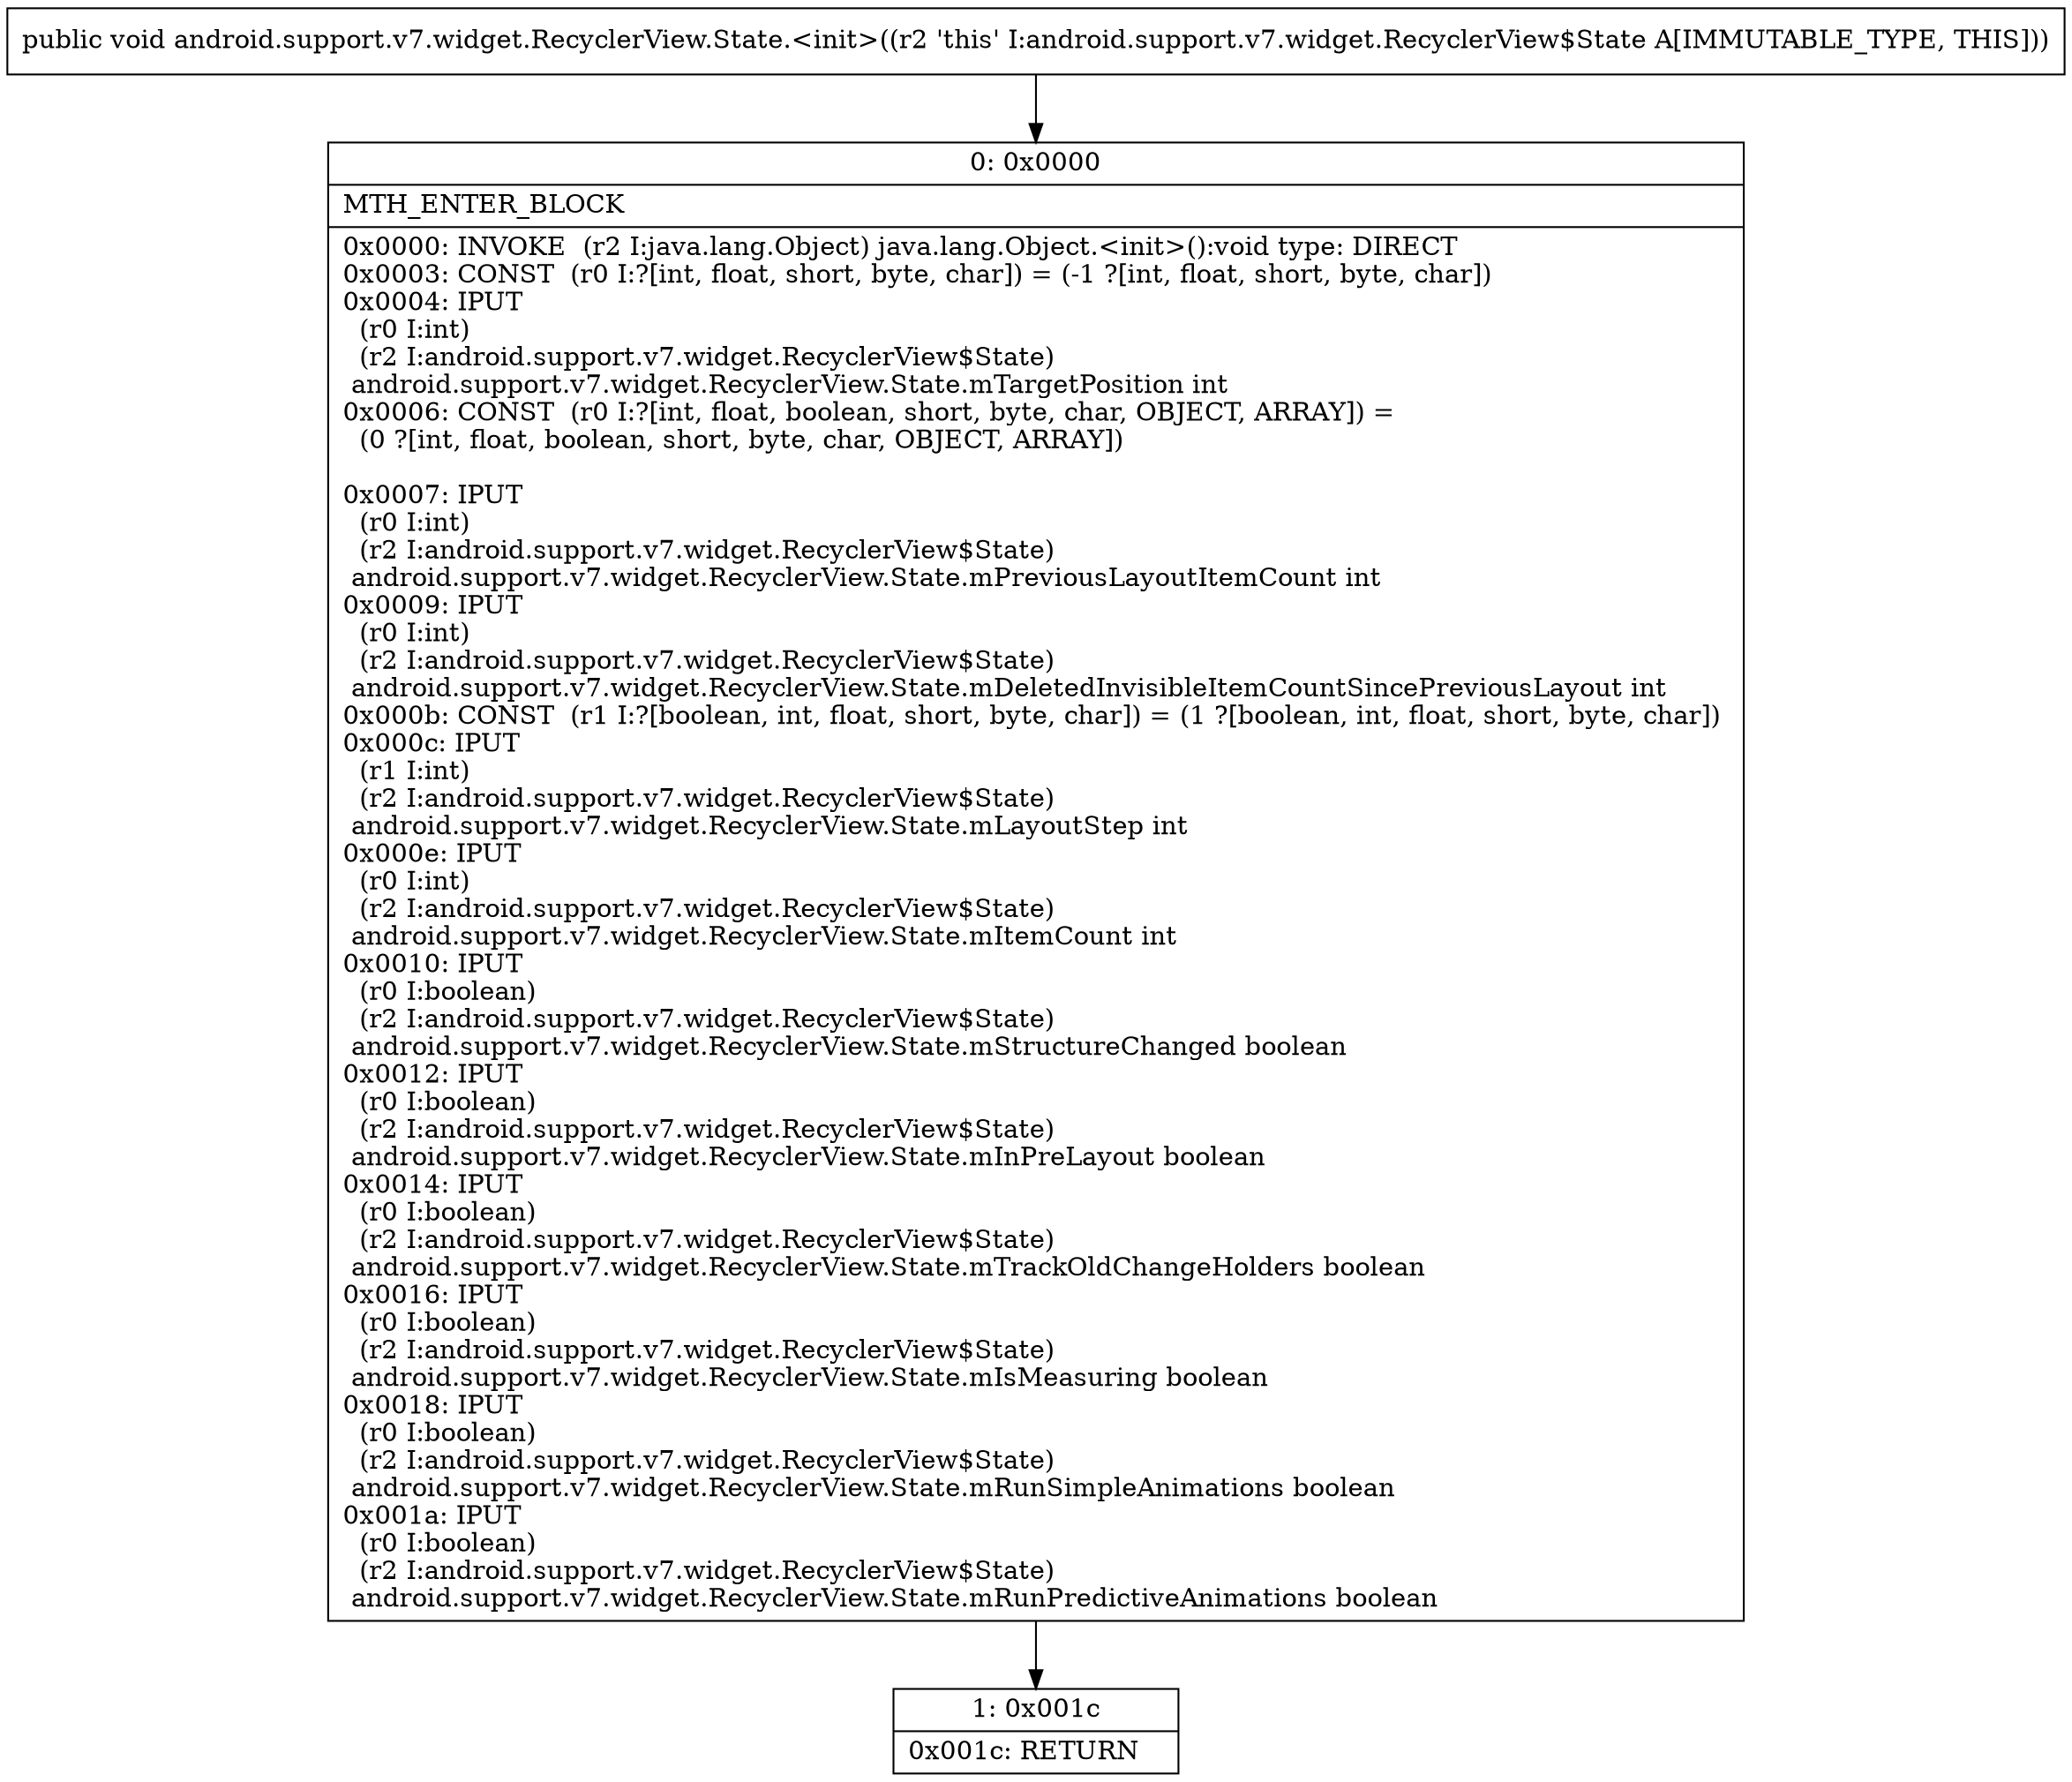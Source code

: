 digraph "CFG forandroid.support.v7.widget.RecyclerView.State.\<init\>()V" {
Node_0 [shape=record,label="{0\:\ 0x0000|MTH_ENTER_BLOCK\l|0x0000: INVOKE  (r2 I:java.lang.Object) java.lang.Object.\<init\>():void type: DIRECT \l0x0003: CONST  (r0 I:?[int, float, short, byte, char]) = (\-1 ?[int, float, short, byte, char]) \l0x0004: IPUT  \l  (r0 I:int)\l  (r2 I:android.support.v7.widget.RecyclerView$State)\l android.support.v7.widget.RecyclerView.State.mTargetPosition int \l0x0006: CONST  (r0 I:?[int, float, boolean, short, byte, char, OBJECT, ARRAY]) = \l  (0 ?[int, float, boolean, short, byte, char, OBJECT, ARRAY])\l \l0x0007: IPUT  \l  (r0 I:int)\l  (r2 I:android.support.v7.widget.RecyclerView$State)\l android.support.v7.widget.RecyclerView.State.mPreviousLayoutItemCount int \l0x0009: IPUT  \l  (r0 I:int)\l  (r2 I:android.support.v7.widget.RecyclerView$State)\l android.support.v7.widget.RecyclerView.State.mDeletedInvisibleItemCountSincePreviousLayout int \l0x000b: CONST  (r1 I:?[boolean, int, float, short, byte, char]) = (1 ?[boolean, int, float, short, byte, char]) \l0x000c: IPUT  \l  (r1 I:int)\l  (r2 I:android.support.v7.widget.RecyclerView$State)\l android.support.v7.widget.RecyclerView.State.mLayoutStep int \l0x000e: IPUT  \l  (r0 I:int)\l  (r2 I:android.support.v7.widget.RecyclerView$State)\l android.support.v7.widget.RecyclerView.State.mItemCount int \l0x0010: IPUT  \l  (r0 I:boolean)\l  (r2 I:android.support.v7.widget.RecyclerView$State)\l android.support.v7.widget.RecyclerView.State.mStructureChanged boolean \l0x0012: IPUT  \l  (r0 I:boolean)\l  (r2 I:android.support.v7.widget.RecyclerView$State)\l android.support.v7.widget.RecyclerView.State.mInPreLayout boolean \l0x0014: IPUT  \l  (r0 I:boolean)\l  (r2 I:android.support.v7.widget.RecyclerView$State)\l android.support.v7.widget.RecyclerView.State.mTrackOldChangeHolders boolean \l0x0016: IPUT  \l  (r0 I:boolean)\l  (r2 I:android.support.v7.widget.RecyclerView$State)\l android.support.v7.widget.RecyclerView.State.mIsMeasuring boolean \l0x0018: IPUT  \l  (r0 I:boolean)\l  (r2 I:android.support.v7.widget.RecyclerView$State)\l android.support.v7.widget.RecyclerView.State.mRunSimpleAnimations boolean \l0x001a: IPUT  \l  (r0 I:boolean)\l  (r2 I:android.support.v7.widget.RecyclerView$State)\l android.support.v7.widget.RecyclerView.State.mRunPredictiveAnimations boolean \l}"];
Node_1 [shape=record,label="{1\:\ 0x001c|0x001c: RETURN   \l}"];
MethodNode[shape=record,label="{public void android.support.v7.widget.RecyclerView.State.\<init\>((r2 'this' I:android.support.v7.widget.RecyclerView$State A[IMMUTABLE_TYPE, THIS])) }"];
MethodNode -> Node_0;
Node_0 -> Node_1;
}

